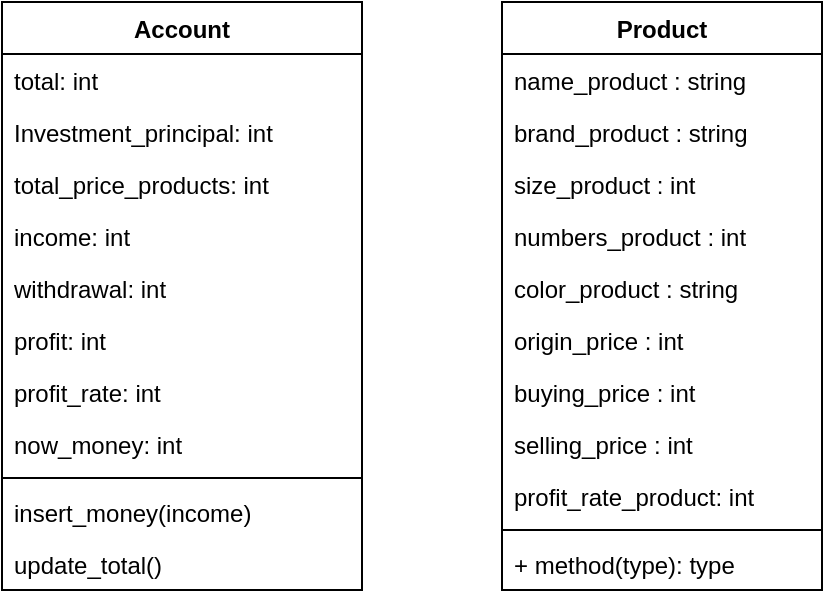 <mxfile version="20.3.0" type="device"><diagram id="97C2bS84aGT3np5sZlgS" name="ClassDiagram"><mxGraphModel dx="617" dy="437" grid="1" gridSize="10" guides="1" tooltips="1" connect="1" arrows="1" fold="1" page="1" pageScale="1" pageWidth="827" pageHeight="1169" math="0" shadow="0"><root><mxCell id="0"/><mxCell id="1" parent="0"/><mxCell id="TMKddLMz7HCYsHaRWDUg-1" value="Account" style="swimlane;fontStyle=1;align=center;verticalAlign=top;childLayout=stackLayout;horizontal=1;startSize=26;horizontalStack=0;resizeParent=1;resizeParentMax=0;resizeLast=0;collapsible=1;marginBottom=0;" vertex="1" parent="1"><mxGeometry x="40" y="80" width="180" height="294" as="geometry"><mxRectangle x="40" y="80" width="90" height="30" as="alternateBounds"/></mxGeometry></mxCell><mxCell id="TMKddLMz7HCYsHaRWDUg-16" value="total: int" style="text;strokeColor=none;fillColor=none;align=left;verticalAlign=top;spacingLeft=4;spacingRight=4;overflow=hidden;rotatable=0;points=[[0,0.5],[1,0.5]];portConstraint=eastwest;" vertex="1" parent="TMKddLMz7HCYsHaRWDUg-1"><mxGeometry y="26" width="180" height="26" as="geometry"/></mxCell><mxCell id="TMKddLMz7HCYsHaRWDUg-17" value="Investment_principal: int" style="text;strokeColor=none;fillColor=none;align=left;verticalAlign=top;spacingLeft=4;spacingRight=4;overflow=hidden;rotatable=0;points=[[0,0.5],[1,0.5]];portConstraint=eastwest;" vertex="1" parent="TMKddLMz7HCYsHaRWDUg-1"><mxGeometry y="52" width="180" height="26" as="geometry"/></mxCell><mxCell id="TMKddLMz7HCYsHaRWDUg-18" value="total_price_products: int" style="text;strokeColor=none;fillColor=none;align=left;verticalAlign=top;spacingLeft=4;spacingRight=4;overflow=hidden;rotatable=0;points=[[0,0.5],[1,0.5]];portConstraint=eastwest;" vertex="1" parent="TMKddLMz7HCYsHaRWDUg-1"><mxGeometry y="78" width="180" height="26" as="geometry"/></mxCell><mxCell id="TMKddLMz7HCYsHaRWDUg-2" value="income: int" style="text;strokeColor=none;fillColor=none;align=left;verticalAlign=top;spacingLeft=4;spacingRight=4;overflow=hidden;rotatable=0;points=[[0,0.5],[1,0.5]];portConstraint=eastwest;" vertex="1" parent="TMKddLMz7HCYsHaRWDUg-1"><mxGeometry y="104" width="180" height="26" as="geometry"/></mxCell><mxCell id="TMKddLMz7HCYsHaRWDUg-13" value="withdrawal: int" style="text;strokeColor=none;fillColor=none;align=left;verticalAlign=top;spacingLeft=4;spacingRight=4;overflow=hidden;rotatable=0;points=[[0,0.5],[1,0.5]];portConstraint=eastwest;" vertex="1" parent="TMKddLMz7HCYsHaRWDUg-1"><mxGeometry y="130" width="180" height="26" as="geometry"/></mxCell><mxCell id="TMKddLMz7HCYsHaRWDUg-14" value="profit: int" style="text;strokeColor=none;fillColor=none;align=left;verticalAlign=top;spacingLeft=4;spacingRight=4;overflow=hidden;rotatable=0;points=[[0,0.5],[1,0.5]];portConstraint=eastwest;" vertex="1" parent="TMKddLMz7HCYsHaRWDUg-1"><mxGeometry y="156" width="180" height="26" as="geometry"/></mxCell><mxCell id="TMKddLMz7HCYsHaRWDUg-15" value="profit_rate: int" style="text;strokeColor=none;fillColor=none;align=left;verticalAlign=top;spacingLeft=4;spacingRight=4;overflow=hidden;rotatable=0;points=[[0,0.5],[1,0.5]];portConstraint=eastwest;" vertex="1" parent="TMKddLMz7HCYsHaRWDUg-1"><mxGeometry y="182" width="180" height="26" as="geometry"/></mxCell><mxCell id="TMKddLMz7HCYsHaRWDUg-19" value="now_money: int" style="text;strokeColor=none;fillColor=none;align=left;verticalAlign=top;spacingLeft=4;spacingRight=4;overflow=hidden;rotatable=0;points=[[0,0.5],[1,0.5]];portConstraint=eastwest;" vertex="1" parent="TMKddLMz7HCYsHaRWDUg-1"><mxGeometry y="208" width="180" height="26" as="geometry"/></mxCell><mxCell id="TMKddLMz7HCYsHaRWDUg-3" value="" style="line;strokeWidth=1;fillColor=none;align=left;verticalAlign=middle;spacingTop=-1;spacingLeft=3;spacingRight=3;rotatable=0;labelPosition=right;points=[];portConstraint=eastwest;strokeColor=inherit;" vertex="1" parent="TMKddLMz7HCYsHaRWDUg-1"><mxGeometry y="234" width="180" height="8" as="geometry"/></mxCell><mxCell id="TMKddLMz7HCYsHaRWDUg-4" value="insert_money(income)" style="text;strokeColor=none;fillColor=none;align=left;verticalAlign=top;spacingLeft=4;spacingRight=4;overflow=hidden;rotatable=0;points=[[0,0.5],[1,0.5]];portConstraint=eastwest;" vertex="1" parent="TMKddLMz7HCYsHaRWDUg-1"><mxGeometry y="242" width="180" height="26" as="geometry"/></mxCell><mxCell id="TMKddLMz7HCYsHaRWDUg-36" value="update_total()" style="text;strokeColor=none;fillColor=none;align=left;verticalAlign=top;spacingLeft=4;spacingRight=4;overflow=hidden;rotatable=0;points=[[0,0.5],[1,0.5]];portConstraint=eastwest;" vertex="1" parent="TMKddLMz7HCYsHaRWDUg-1"><mxGeometry y="268" width="180" height="26" as="geometry"/></mxCell><mxCell id="TMKddLMz7HCYsHaRWDUg-21" value="Product" style="swimlane;fontStyle=1;align=center;verticalAlign=top;childLayout=stackLayout;horizontal=1;startSize=26;horizontalStack=0;resizeParent=1;resizeParentMax=0;resizeLast=0;collapsible=1;marginBottom=0;" vertex="1" parent="1"><mxGeometry x="290" y="80" width="160" height="294" as="geometry"/></mxCell><mxCell id="TMKddLMz7HCYsHaRWDUg-22" value="name_product : string" style="text;strokeColor=none;fillColor=none;align=left;verticalAlign=top;spacingLeft=4;spacingRight=4;overflow=hidden;rotatable=0;points=[[0,0.5],[1,0.5]];portConstraint=eastwest;" vertex="1" parent="TMKddLMz7HCYsHaRWDUg-21"><mxGeometry y="26" width="160" height="26" as="geometry"/></mxCell><mxCell id="TMKddLMz7HCYsHaRWDUg-26" value="brand_product : string" style="text;strokeColor=none;fillColor=none;align=left;verticalAlign=top;spacingLeft=4;spacingRight=4;overflow=hidden;rotatable=0;points=[[0,0.5],[1,0.5]];portConstraint=eastwest;" vertex="1" parent="TMKddLMz7HCYsHaRWDUg-21"><mxGeometry y="52" width="160" height="26" as="geometry"/></mxCell><mxCell id="TMKddLMz7HCYsHaRWDUg-27" value="size_product : int" style="text;strokeColor=none;fillColor=none;align=left;verticalAlign=top;spacingLeft=4;spacingRight=4;overflow=hidden;rotatable=0;points=[[0,0.5],[1,0.5]];portConstraint=eastwest;" vertex="1" parent="TMKddLMz7HCYsHaRWDUg-21"><mxGeometry y="78" width="160" height="26" as="geometry"/></mxCell><mxCell id="TMKddLMz7HCYsHaRWDUg-28" value="numbers_product : int" style="text;strokeColor=none;fillColor=none;align=left;verticalAlign=top;spacingLeft=4;spacingRight=4;overflow=hidden;rotatable=0;points=[[0,0.5],[1,0.5]];portConstraint=eastwest;" vertex="1" parent="TMKddLMz7HCYsHaRWDUg-21"><mxGeometry y="104" width="160" height="26" as="geometry"/></mxCell><mxCell id="TMKddLMz7HCYsHaRWDUg-29" value="color_product : string" style="text;strokeColor=none;fillColor=none;align=left;verticalAlign=top;spacingLeft=4;spacingRight=4;overflow=hidden;rotatable=0;points=[[0,0.5],[1,0.5]];portConstraint=eastwest;" vertex="1" parent="TMKddLMz7HCYsHaRWDUg-21"><mxGeometry y="130" width="160" height="26" as="geometry"/></mxCell><mxCell id="TMKddLMz7HCYsHaRWDUg-30" value="origin_price : int" style="text;strokeColor=none;fillColor=none;align=left;verticalAlign=top;spacingLeft=4;spacingRight=4;overflow=hidden;rotatable=0;points=[[0,0.5],[1,0.5]];portConstraint=eastwest;" vertex="1" parent="TMKddLMz7HCYsHaRWDUg-21"><mxGeometry y="156" width="160" height="26" as="geometry"/></mxCell><mxCell id="TMKddLMz7HCYsHaRWDUg-31" value="buying_price : int" style="text;strokeColor=none;fillColor=none;align=left;verticalAlign=top;spacingLeft=4;spacingRight=4;overflow=hidden;rotatable=0;points=[[0,0.5],[1,0.5]];portConstraint=eastwest;" vertex="1" parent="TMKddLMz7HCYsHaRWDUg-21"><mxGeometry y="182" width="160" height="26" as="geometry"/></mxCell><mxCell id="TMKddLMz7HCYsHaRWDUg-32" value="selling_price : int" style="text;strokeColor=none;fillColor=none;align=left;verticalAlign=top;spacingLeft=4;spacingRight=4;overflow=hidden;rotatable=0;points=[[0,0.5],[1,0.5]];portConstraint=eastwest;" vertex="1" parent="TMKddLMz7HCYsHaRWDUg-21"><mxGeometry y="208" width="160" height="26" as="geometry"/></mxCell><mxCell id="TMKddLMz7HCYsHaRWDUg-33" value="profit_rate_product: int" style="text;strokeColor=none;fillColor=none;align=left;verticalAlign=top;spacingLeft=4;spacingRight=4;overflow=hidden;rotatable=0;points=[[0,0.5],[1,0.5]];portConstraint=eastwest;" vertex="1" parent="TMKddLMz7HCYsHaRWDUg-21"><mxGeometry y="234" width="160" height="26" as="geometry"/></mxCell><mxCell id="TMKddLMz7HCYsHaRWDUg-23" value="" style="line;strokeWidth=1;fillColor=none;align=left;verticalAlign=middle;spacingTop=-1;spacingLeft=3;spacingRight=3;rotatable=0;labelPosition=right;points=[];portConstraint=eastwest;strokeColor=inherit;" vertex="1" parent="TMKddLMz7HCYsHaRWDUg-21"><mxGeometry y="260" width="160" height="8" as="geometry"/></mxCell><mxCell id="TMKddLMz7HCYsHaRWDUg-24" value="+ method(type): type" style="text;strokeColor=none;fillColor=none;align=left;verticalAlign=top;spacingLeft=4;spacingRight=4;overflow=hidden;rotatable=0;points=[[0,0.5],[1,0.5]];portConstraint=eastwest;" vertex="1" parent="TMKddLMz7HCYsHaRWDUg-21"><mxGeometry y="268" width="160" height="26" as="geometry"/></mxCell></root></mxGraphModel></diagram></mxfile>
